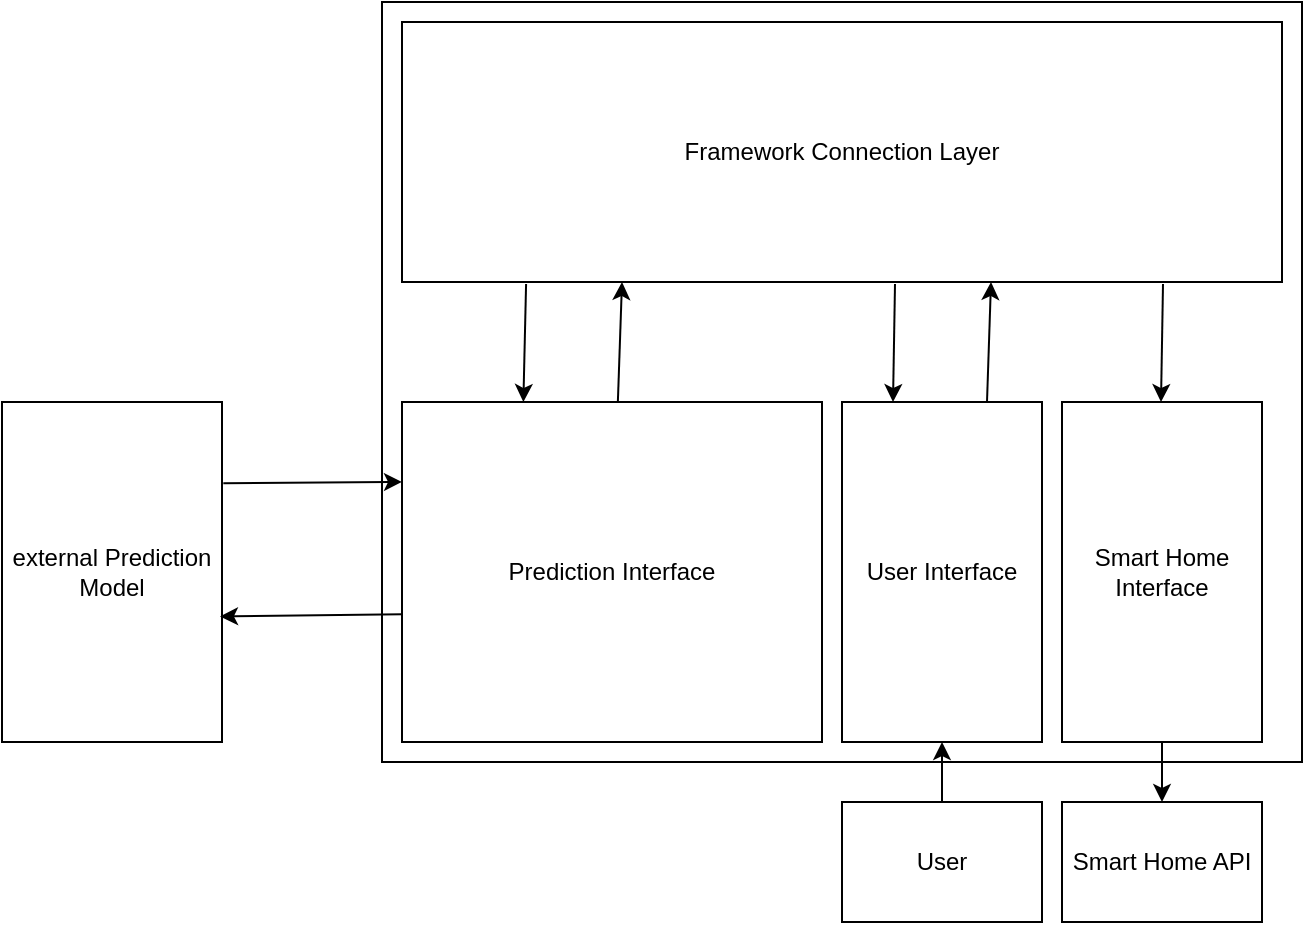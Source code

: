 <mxfile version="21.1.8" type="device">
  <diagram name="Page-1" id="jGEyU-uc71ufCI-bmgzL">
    <mxGraphModel dx="1968" dy="616" grid="1" gridSize="10" guides="1" tooltips="1" connect="1" arrows="1" fold="1" page="1" pageScale="1" pageWidth="850" pageHeight="1100" math="0" shadow="0">
      <root>
        <mxCell id="0" />
        <mxCell id="1" parent="0" />
        <mxCell id="VrIG-b1eH7eB_jpgKfKW-1" value="" style="rounded=0;whiteSpace=wrap;html=1;" vertex="1" parent="1">
          <mxGeometry x="140" y="160" width="460" height="380" as="geometry" />
        </mxCell>
        <mxCell id="VrIG-b1eH7eB_jpgKfKW-2" value="Framework Connection Layer" style="rounded=0;whiteSpace=wrap;html=1;" vertex="1" parent="1">
          <mxGeometry x="150" y="170" width="440" height="130" as="geometry" />
        </mxCell>
        <mxCell id="VrIG-b1eH7eB_jpgKfKW-3" value="Prediction Interface" style="rounded=0;whiteSpace=wrap;html=1;" vertex="1" parent="1">
          <mxGeometry x="150" y="360" width="210" height="170" as="geometry" />
        </mxCell>
        <mxCell id="VrIG-b1eH7eB_jpgKfKW-5" value="Smart Home Interface" style="rounded=0;whiteSpace=wrap;html=1;" vertex="1" parent="1">
          <mxGeometry x="480" y="360" width="100" height="170" as="geometry" />
        </mxCell>
        <mxCell id="VrIG-b1eH7eB_jpgKfKW-6" value="User Interface" style="rounded=0;whiteSpace=wrap;html=1;" vertex="1" parent="1">
          <mxGeometry x="370" y="360" width="100" height="170" as="geometry" />
        </mxCell>
        <mxCell id="VrIG-b1eH7eB_jpgKfKW-11" value="external Prediction Model" style="rounded=0;whiteSpace=wrap;html=1;" vertex="1" parent="1">
          <mxGeometry x="-50" y="360" width="110" height="170" as="geometry" />
        </mxCell>
        <mxCell id="VrIG-b1eH7eB_jpgKfKW-12" value="" style="endArrow=classic;html=1;rounded=0;exitX=0.002;exitY=0.624;exitDx=0;exitDy=0;exitPerimeter=0;entryX=0.991;entryY=0.631;entryDx=0;entryDy=0;entryPerimeter=0;" edge="1" parent="1" source="VrIG-b1eH7eB_jpgKfKW-3" target="VrIG-b1eH7eB_jpgKfKW-11">
          <mxGeometry width="50" height="50" relative="1" as="geometry">
            <mxPoint x="90" y="490" as="sourcePoint" />
            <mxPoint x="110" y="290" as="targetPoint" />
            <Array as="points" />
          </mxGeometry>
        </mxCell>
        <mxCell id="VrIG-b1eH7eB_jpgKfKW-13" value="" style="endArrow=classic;html=1;rounded=0;exitX=1.006;exitY=0.239;exitDx=0;exitDy=0;exitPerimeter=0;entryX=0;entryY=0.235;entryDx=0;entryDy=0;entryPerimeter=0;" edge="1" parent="1" source="VrIG-b1eH7eB_jpgKfKW-11" target="VrIG-b1eH7eB_jpgKfKW-3">
          <mxGeometry width="50" height="50" relative="1" as="geometry">
            <mxPoint x="90" y="440" as="sourcePoint" />
            <mxPoint x="140" y="390" as="targetPoint" />
          </mxGeometry>
        </mxCell>
        <mxCell id="VrIG-b1eH7eB_jpgKfKW-14" value="" style="endArrow=classic;html=1;rounded=0;" edge="1" parent="1" source="VrIG-b1eH7eB_jpgKfKW-3">
          <mxGeometry width="50" height="50" relative="1" as="geometry">
            <mxPoint x="70" y="360" as="sourcePoint" />
            <mxPoint x="260" y="300" as="targetPoint" />
          </mxGeometry>
        </mxCell>
        <mxCell id="VrIG-b1eH7eB_jpgKfKW-15" value="" style="endArrow=classic;html=1;rounded=0;entryX=0.289;entryY=0;entryDx=0;entryDy=0;entryPerimeter=0;exitX=0.141;exitY=1.008;exitDx=0;exitDy=0;exitPerimeter=0;" edge="1" parent="1" source="VrIG-b1eH7eB_jpgKfKW-2" target="VrIG-b1eH7eB_jpgKfKW-3">
          <mxGeometry width="50" height="50" relative="1" as="geometry">
            <mxPoint x="312" y="370" as="sourcePoint" />
            <mxPoint x="344" y="310" as="targetPoint" />
          </mxGeometry>
        </mxCell>
        <mxCell id="VrIG-b1eH7eB_jpgKfKW-16" value="" style="endArrow=classic;html=1;rounded=0;entryX=0.289;entryY=0;entryDx=0;entryDy=0;entryPerimeter=0;exitX=0.141;exitY=1.008;exitDx=0;exitDy=0;exitPerimeter=0;" edge="1" parent="1">
          <mxGeometry width="50" height="50" relative="1" as="geometry">
            <mxPoint x="396.5" y="301" as="sourcePoint" />
            <mxPoint x="395.5" y="360" as="targetPoint" />
          </mxGeometry>
        </mxCell>
        <mxCell id="VrIG-b1eH7eB_jpgKfKW-17" value="" style="endArrow=classic;html=1;rounded=0;" edge="1" parent="1">
          <mxGeometry width="50" height="50" relative="1" as="geometry">
            <mxPoint x="442.5" y="360" as="sourcePoint" />
            <mxPoint x="444.5" y="300" as="targetPoint" />
          </mxGeometry>
        </mxCell>
        <mxCell id="VrIG-b1eH7eB_jpgKfKW-18" value="" style="endArrow=classic;html=1;rounded=0;entryX=0.289;entryY=0;entryDx=0;entryDy=0;entryPerimeter=0;exitX=0.141;exitY=1.008;exitDx=0;exitDy=0;exitPerimeter=0;" edge="1" parent="1">
          <mxGeometry width="50" height="50" relative="1" as="geometry">
            <mxPoint x="530.5" y="301" as="sourcePoint" />
            <mxPoint x="529.5" y="360" as="targetPoint" />
          </mxGeometry>
        </mxCell>
        <mxCell id="VrIG-b1eH7eB_jpgKfKW-20" value="User" style="rounded=0;whiteSpace=wrap;html=1;" vertex="1" parent="1">
          <mxGeometry x="370" y="560" width="100" height="60" as="geometry" />
        </mxCell>
        <mxCell id="VrIG-b1eH7eB_jpgKfKW-21" value="" style="endArrow=classic;html=1;rounded=0;" edge="1" parent="1" source="VrIG-b1eH7eB_jpgKfKW-20" target="VrIG-b1eH7eB_jpgKfKW-6">
          <mxGeometry width="50" height="50" relative="1" as="geometry">
            <mxPoint x="450" y="620" as="sourcePoint" />
            <mxPoint x="500" y="570" as="targetPoint" />
          </mxGeometry>
        </mxCell>
        <mxCell id="VrIG-b1eH7eB_jpgKfKW-22" value="" style="endArrow=classic;html=1;rounded=0;" edge="1" source="VrIG-b1eH7eB_jpgKfKW-5" parent="1" target="VrIG-b1eH7eB_jpgKfKW-23">
          <mxGeometry width="50" height="50" relative="1" as="geometry">
            <mxPoint x="560" y="620" as="sourcePoint" />
            <mxPoint x="530" y="530" as="targetPoint" />
          </mxGeometry>
        </mxCell>
        <mxCell id="VrIG-b1eH7eB_jpgKfKW-23" value="Smart Home API" style="rounded=0;whiteSpace=wrap;html=1;" vertex="1" parent="1">
          <mxGeometry x="480" y="560" width="100" height="60" as="geometry" />
        </mxCell>
      </root>
    </mxGraphModel>
  </diagram>
</mxfile>
